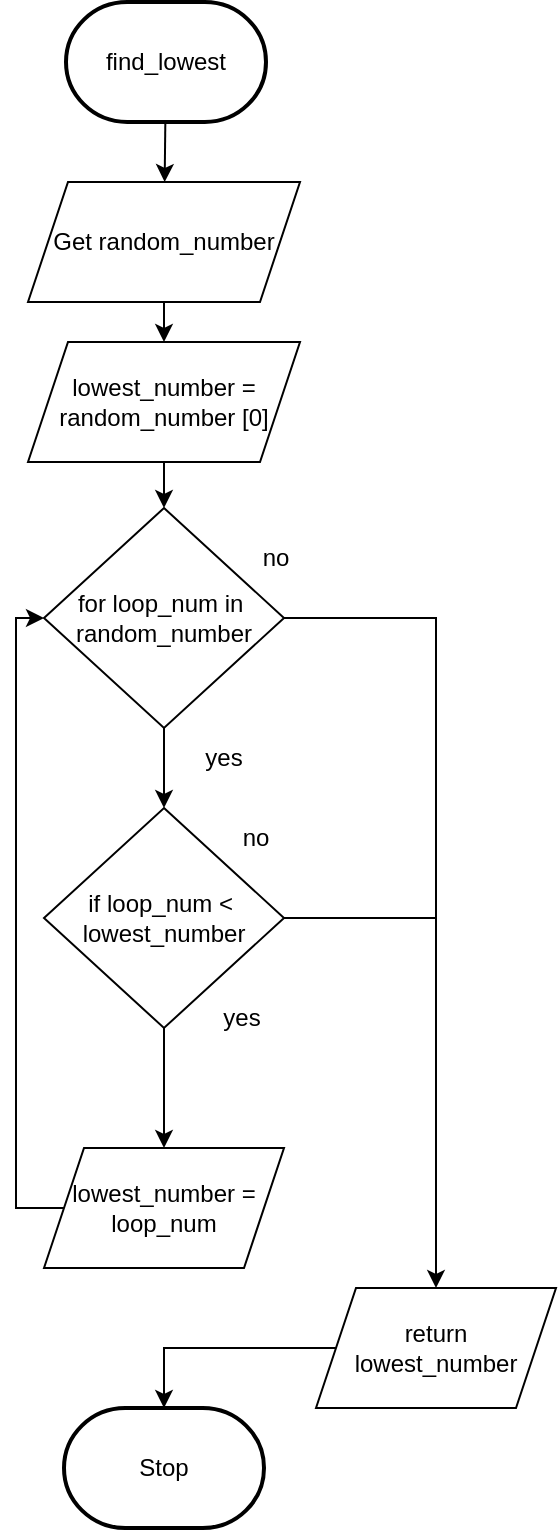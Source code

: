 <mxfile>
    <diagram id="JqOo338mFjRoOCTTENWM" name="Page-1">
        <mxGraphModel dx="1074" dy="1878" grid="1" gridSize="10" guides="1" tooltips="1" connect="1" arrows="1" fold="1" page="1" pageScale="1" pageWidth="827" pageHeight="1169" math="0" shadow="0">
            <root>
                <mxCell id="0"/>
                <mxCell id="1" parent="0"/>
                <mxCell id="27" style="edgeStyle=none;html=1;exitX=0;exitY=0.5;exitDx=0;exitDy=0;entryX=0;entryY=0.5;entryDx=0;entryDy=0;entryPerimeter=0;rounded=0;" parent="1" edge="1">
                    <mxGeometry relative="1" as="geometry">
                        <Array as="points">
                            <mxPoint x="20" y="625"/>
                            <mxPoint x="20" y="305"/>
                        </Array>
                        <mxPoint x="46" y="305" as="targetPoint"/>
                    </mxGeometry>
                </mxCell>
                <mxCell id="32" value="" style="edgeStyle=none;html=1;" parent="1" source="33" target="43" edge="1">
                    <mxGeometry relative="1" as="geometry"/>
                </mxCell>
                <mxCell id="33" value="find_lowest" style="strokeWidth=2;html=1;shape=mxgraph.flowchart.terminator;whiteSpace=wrap;" parent="1" vertex="1">
                    <mxGeometry x="35" y="-1160" width="100" height="60" as="geometry"/>
                </mxCell>
                <mxCell id="34" value="Stop" style="strokeWidth=2;html=1;shape=mxgraph.flowchart.terminator;whiteSpace=wrap;rounded=1;" parent="1" vertex="1">
                    <mxGeometry x="34" y="-457" width="100" height="60" as="geometry"/>
                </mxCell>
                <mxCell id="35" value="" style="edgeStyle=none;html=1;" parent="1" target="46" edge="1">
                    <mxGeometry relative="1" as="geometry">
                        <mxPoint x="84" y="-797" as="sourcePoint"/>
                    </mxGeometry>
                </mxCell>
                <mxCell id="36" style="edgeStyle=none;html=1;entryX=0.5;entryY=0;entryDx=0;entryDy=0;endArrow=classic;endFill=1;rounded=0;" parent="1" target="50" edge="1">
                    <mxGeometry relative="1" as="geometry">
                        <Array as="points">
                            <mxPoint x="220" y="-852"/>
                        </Array>
                        <mxPoint x="144" y="-852" as="sourcePoint"/>
                    </mxGeometry>
                </mxCell>
                <mxCell id="37" value="for loop_num in&amp;nbsp;&lt;br&gt;random_number" style="rhombus;whiteSpace=wrap;html=1;" parent="1" vertex="1">
                    <mxGeometry x="24" y="-907" width="120" height="110" as="geometry"/>
                </mxCell>
                <mxCell id="38" style="edgeStyle=none;html=1;entryX=0;entryY=0.5;entryDx=0;entryDy=0;rounded=0;exitX=0;exitY=0.5;exitDx=0;exitDy=0;" parent="1" source="41" edge="1">
                    <mxGeometry relative="1" as="geometry">
                        <Array as="points">
                            <mxPoint x="10" y="-557"/>
                            <mxPoint x="10" y="-852"/>
                        </Array>
                        <mxPoint x="24" y="-852" as="targetPoint"/>
                    </mxGeometry>
                </mxCell>
                <mxCell id="39" value="yes" style="text;html=1;strokeColor=none;fillColor=none;align=center;verticalAlign=middle;whiteSpace=wrap;rounded=0;" parent="1" vertex="1">
                    <mxGeometry x="84" y="-797" width="60" height="30" as="geometry"/>
                </mxCell>
                <mxCell id="40" value="no" style="text;html=1;strokeColor=none;fillColor=none;align=center;verticalAlign=middle;whiteSpace=wrap;rounded=0;" parent="1" vertex="1">
                    <mxGeometry x="110" y="-897" width="60" height="30" as="geometry"/>
                </mxCell>
                <mxCell id="41" value="lowest_number =&lt;br&gt;loop_num" style="shape=parallelogram;perimeter=parallelogramPerimeter;whiteSpace=wrap;html=1;fixedSize=1;" parent="1" vertex="1">
                    <mxGeometry x="24" y="-587" width="120" height="60" as="geometry"/>
                </mxCell>
                <mxCell id="52" style="edgeStyle=none;html=1;exitX=0.5;exitY=1;exitDx=0;exitDy=0;entryX=0.5;entryY=0;entryDx=0;entryDy=0;" edge="1" parent="1" source="43" target="51">
                    <mxGeometry relative="1" as="geometry"/>
                </mxCell>
                <mxCell id="43" value="Get random_number" style="shape=parallelogram;perimeter=parallelogramPerimeter;whiteSpace=wrap;html=1;fixedSize=1;" parent="1" vertex="1">
                    <mxGeometry x="16" y="-1070" width="136" height="60" as="geometry"/>
                </mxCell>
                <mxCell id="44" style="edgeStyle=none;html=1;entryX=0.5;entryY=0;entryDx=0;entryDy=0;" parent="1" source="46" target="41" edge="1">
                    <mxGeometry relative="1" as="geometry"/>
                </mxCell>
                <mxCell id="45" style="edgeStyle=none;html=1;endArrow=none;endFill=0;" parent="1" source="46" edge="1">
                    <mxGeometry relative="1" as="geometry">
                        <mxPoint x="220" y="-702" as="targetPoint"/>
                    </mxGeometry>
                </mxCell>
                <mxCell id="46" value="if loop_num &amp;lt;&amp;nbsp;&lt;br&gt;lowest_number" style="rhombus;whiteSpace=wrap;html=1;" parent="1" vertex="1">
                    <mxGeometry x="24" y="-757" width="120" height="110" as="geometry"/>
                </mxCell>
                <mxCell id="47" value="no" style="text;html=1;strokeColor=none;fillColor=none;align=center;verticalAlign=middle;whiteSpace=wrap;rounded=0;" parent="1" vertex="1">
                    <mxGeometry x="100" y="-757" width="60" height="30" as="geometry"/>
                </mxCell>
                <mxCell id="48" value="yes" style="text;html=1;strokeColor=none;fillColor=none;align=center;verticalAlign=middle;whiteSpace=wrap;rounded=0;" parent="1" vertex="1">
                    <mxGeometry x="93" y="-667" width="60" height="30" as="geometry"/>
                </mxCell>
                <mxCell id="49" style="edgeStyle=none;rounded=0;html=1;entryX=0.5;entryY=0;entryDx=0;entryDy=0;entryPerimeter=0;endArrow=classic;endFill=1;" parent="1" source="50" target="34" edge="1">
                    <mxGeometry relative="1" as="geometry">
                        <Array as="points">
                            <mxPoint x="84" y="-487"/>
                        </Array>
                    </mxGeometry>
                </mxCell>
                <mxCell id="50" value="return&lt;br&gt;lowest_number" style="shape=parallelogram;perimeter=parallelogramPerimeter;whiteSpace=wrap;html=1;fixedSize=1;" parent="1" vertex="1">
                    <mxGeometry x="160" y="-517" width="120" height="60" as="geometry"/>
                </mxCell>
                <mxCell id="53" style="edgeStyle=none;html=1;exitX=0.5;exitY=1;exitDx=0;exitDy=0;entryX=0.5;entryY=0;entryDx=0;entryDy=0;" edge="1" parent="1" source="51" target="37">
                    <mxGeometry relative="1" as="geometry"/>
                </mxCell>
                <mxCell id="51" value="lowest_number = random_number [0]" style="shape=parallelogram;perimeter=parallelogramPerimeter;whiteSpace=wrap;html=1;fixedSize=1;" vertex="1" parent="1">
                    <mxGeometry x="16" y="-990" width="136" height="60" as="geometry"/>
                </mxCell>
            </root>
        </mxGraphModel>
    </diagram>
</mxfile>